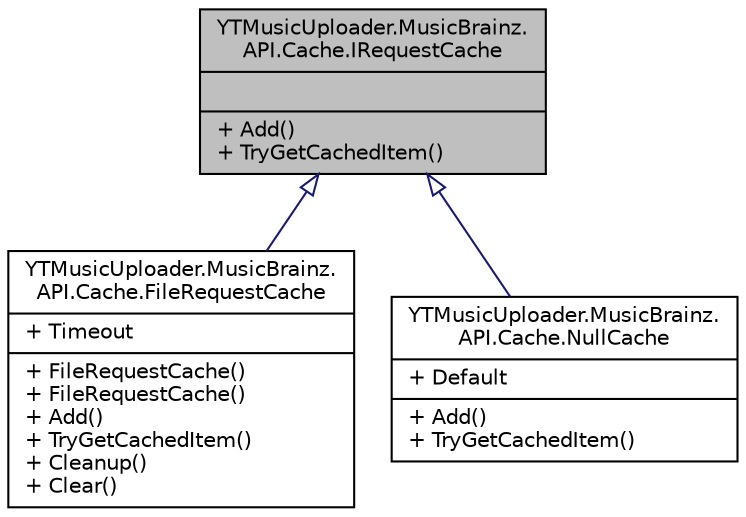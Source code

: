 digraph "YTMusicUploader.MusicBrainz.API.Cache.IRequestCache"
{
 // LATEX_PDF_SIZE
  edge [fontname="Helvetica",fontsize="10",labelfontname="Helvetica",labelfontsize="10"];
  node [fontname="Helvetica",fontsize="10",shape=record];
  Node1 [label="{YTMusicUploader.MusicBrainz.\lAPI.Cache.IRequestCache\n||+ Add()\l+ TryGetCachedItem()\l}",height=0.2,width=0.4,color="black", fillcolor="grey75", style="filled", fontcolor="black",tooltip="A simple cache interface."];
  Node1 -> Node2 [dir="back",color="midnightblue",fontsize="10",style="solid",arrowtail="onormal",fontname="Helvetica"];
  Node2 [label="{YTMusicUploader.MusicBrainz.\lAPI.Cache.FileRequestCache\n|+ Timeout\l|+ FileRequestCache()\l+ FileRequestCache()\l+ Add()\l+ TryGetCachedItem()\l+ Cleanup()\l+ Clear()\l}",height=0.2,width=0.4,color="black", fillcolor="white", style="filled",URL="$da/d0e/class_y_t_music_uploader_1_1_music_brainz_1_1_a_p_i_1_1_cache_1_1_file_request_cache.html",tooltip="Caches requests to MusicBrainz API on disk."];
  Node1 -> Node3 [dir="back",color="midnightblue",fontsize="10",style="solid",arrowtail="onormal",fontname="Helvetica"];
  Node3 [label="{YTMusicUploader.MusicBrainz.\lAPI.Cache.NullCache\n|+ Default\l|+ Add()\l+ TryGetCachedItem()\l}",height=0.2,width=0.4,color="black", fillcolor="white", style="filled",URL="$d2/dcb/class_y_t_music_uploader_1_1_music_brainz_1_1_a_p_i_1_1_cache_1_1_null_cache.html",tooltip="A cache that does not cache anything."];
}
